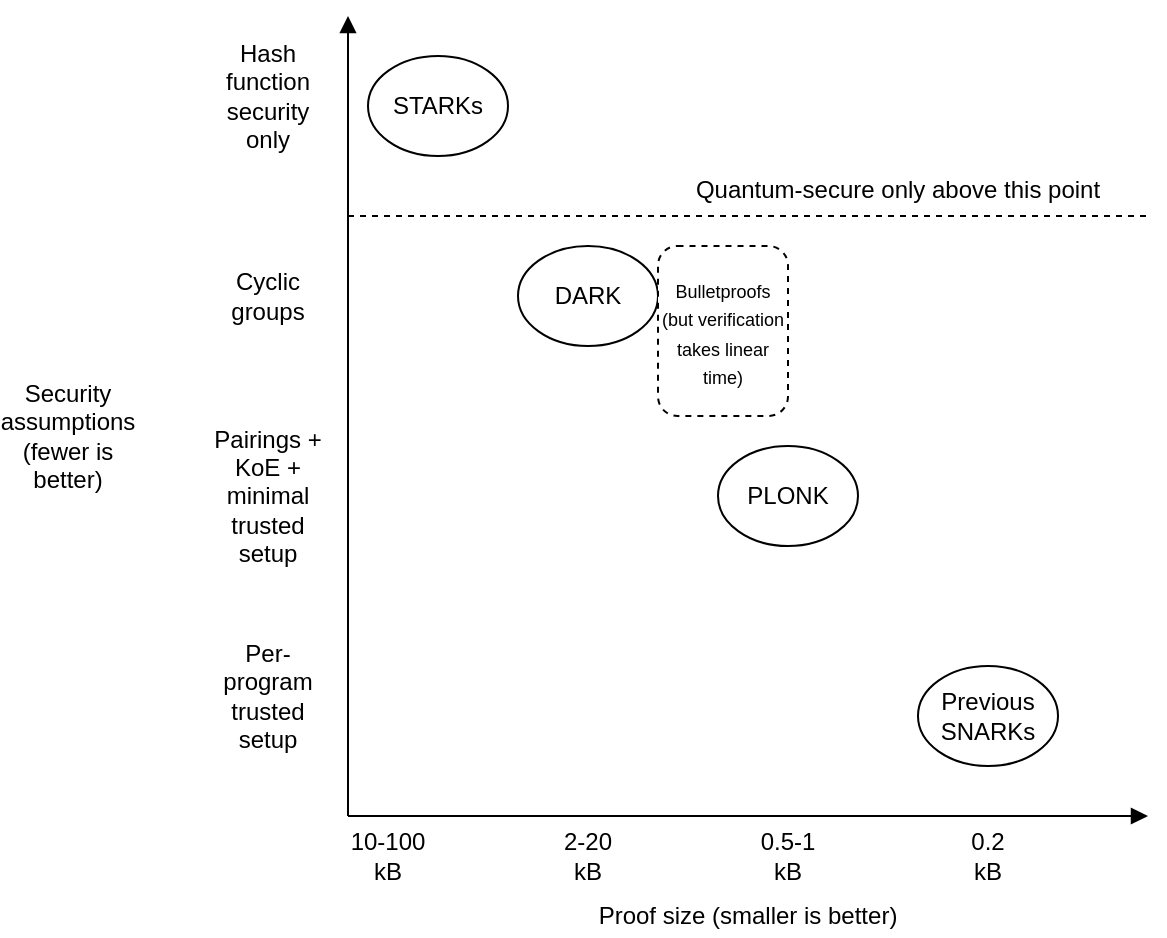 <mxfile version="11.2.8" type="device" pages="1"><diagram id="gIrV8GLKtmVomWGqO2Da" name="Page-1"><mxGraphModel dx="2207" dy="805" grid="1" gridSize="10" guides="1" tooltips="1" connect="1" arrows="1" fold="1" page="1" pageScale="1" pageWidth="850" pageHeight="1100" math="0" shadow="0"><root><mxCell id="0"/><mxCell id="1" parent="0"/><mxCell id="wXhcZGyTO70m-8iJY5Hb-1" value="" style="endArrow=none;html=1;startArrow=block;startFill=1;" edge="1" parent="1"><mxGeometry width="50" height="50" relative="1" as="geometry"><mxPoint x="160" y="80" as="sourcePoint"/><mxPoint x="160" y="480" as="targetPoint"/></mxGeometry></mxCell><mxCell id="wXhcZGyTO70m-8iJY5Hb-2" value="" style="endArrow=block;html=1;endFill=1;" edge="1" parent="1"><mxGeometry width="50" height="50" relative="1" as="geometry"><mxPoint x="160" y="480" as="sourcePoint"/><mxPoint x="560" y="480" as="targetPoint"/></mxGeometry></mxCell><mxCell id="wXhcZGyTO70m-8iJY5Hb-3" value="Proof size (smaller is better)" style="text;html=1;strokeColor=none;fillColor=none;align=center;verticalAlign=middle;whiteSpace=wrap;rounded=0;" vertex="1" parent="1"><mxGeometry x="160" y="520" width="400" height="20" as="geometry"/></mxCell><mxCell id="wXhcZGyTO70m-8iJY5Hb-4" value="10-100 kB" style="text;html=1;strokeColor=none;fillColor=none;align=center;verticalAlign=middle;whiteSpace=wrap;rounded=0;" vertex="1" parent="1"><mxGeometry x="160" y="490" width="40" height="20" as="geometry"/></mxCell><mxCell id="wXhcZGyTO70m-8iJY5Hb-5" value="2-20 kB" style="text;html=1;strokeColor=none;fillColor=none;align=center;verticalAlign=middle;whiteSpace=wrap;rounded=0;" vertex="1" parent="1"><mxGeometry x="260" y="490" width="40" height="20" as="geometry"/></mxCell><mxCell id="wXhcZGyTO70m-8iJY5Hb-6" value="&lt;div&gt;0.5-1&lt;/div&gt;&lt;div&gt;kB&lt;br&gt;&lt;/div&gt;" style="text;html=1;strokeColor=none;fillColor=none;align=center;verticalAlign=middle;whiteSpace=wrap;rounded=0;" vertex="1" parent="1"><mxGeometry x="360" y="490" width="40" height="20" as="geometry"/></mxCell><mxCell id="wXhcZGyTO70m-8iJY5Hb-8" value="&lt;div&gt;0.2&lt;/div&gt;&lt;div&gt;kB&lt;br&gt;&lt;/div&gt;" style="text;html=1;strokeColor=none;fillColor=none;align=center;verticalAlign=middle;whiteSpace=wrap;rounded=0;" vertex="1" parent="1"><mxGeometry x="460" y="490" width="40" height="20" as="geometry"/></mxCell><mxCell id="wXhcZGyTO70m-8iJY5Hb-9" value="Security assumptions (fewer is better)" style="text;html=1;strokeColor=none;fillColor=none;align=center;verticalAlign=middle;whiteSpace=wrap;rounded=0;" vertex="1" parent="1"><mxGeometry y="280" width="40" height="20" as="geometry"/></mxCell><mxCell id="wXhcZGyTO70m-8iJY5Hb-10" value="Hash function security only" style="text;html=1;strokeColor=none;fillColor=none;align=center;verticalAlign=middle;whiteSpace=wrap;rounded=0;" vertex="1" parent="1"><mxGeometry x="100" y="110" width="40" height="20" as="geometry"/></mxCell><mxCell id="wXhcZGyTO70m-8iJY5Hb-11" value="&lt;div&gt;Cyclic&lt;/div&gt;&lt;div&gt;groups&lt;br&gt;&lt;/div&gt;" style="text;html=1;strokeColor=none;fillColor=none;align=center;verticalAlign=middle;whiteSpace=wrap;rounded=0;" vertex="1" parent="1"><mxGeometry x="100" y="210" width="40" height="20" as="geometry"/></mxCell><mxCell id="wXhcZGyTO70m-8iJY5Hb-12" value="&lt;div&gt;Pairings + KoE + minimal trusted setup&lt;/div&gt;" style="text;html=1;strokeColor=none;fillColor=none;align=center;verticalAlign=middle;whiteSpace=wrap;rounded=0;" vertex="1" parent="1"><mxGeometry x="90" y="310" width="60" height="20" as="geometry"/></mxCell><mxCell id="wXhcZGyTO70m-8iJY5Hb-13" value="&lt;div&gt;Per-program&lt;/div&gt;&lt;div&gt;trusted&lt;/div&gt;&lt;div&gt;setup&lt;br&gt;&lt;/div&gt;" style="text;html=1;strokeColor=none;fillColor=none;align=center;verticalAlign=middle;whiteSpace=wrap;rounded=0;" vertex="1" parent="1"><mxGeometry x="90" y="410" width="60" height="20" as="geometry"/></mxCell><mxCell id="wXhcZGyTO70m-8iJY5Hb-15" value="STARKs" style="ellipse;whiteSpace=wrap;html=1;" vertex="1" parent="1"><mxGeometry x="170" y="100" width="70" height="50" as="geometry"/></mxCell><mxCell id="wXhcZGyTO70m-8iJY5Hb-16" value="DARK" style="ellipse;whiteSpace=wrap;html=1;" vertex="1" parent="1"><mxGeometry x="245" y="195" width="70" height="50" as="geometry"/></mxCell><mxCell id="wXhcZGyTO70m-8iJY5Hb-18" value="PLONK" style="ellipse;whiteSpace=wrap;html=1;" vertex="1" parent="1"><mxGeometry x="345" y="295" width="70" height="50" as="geometry"/></mxCell><mxCell id="wXhcZGyTO70m-8iJY5Hb-19" value="&lt;div&gt;Previous&lt;/div&gt;&lt;div&gt;SNARKs&lt;br&gt;&lt;/div&gt;" style="ellipse;whiteSpace=wrap;html=1;" vertex="1" parent="1"><mxGeometry x="445" y="405" width="70" height="50" as="geometry"/></mxCell><mxCell id="wXhcZGyTO70m-8iJY5Hb-20" value="" style="endArrow=none;dashed=1;html=1;" edge="1" parent="1"><mxGeometry width="50" height="50" relative="1" as="geometry"><mxPoint x="160" y="180" as="sourcePoint"/><mxPoint x="560" y="180" as="targetPoint"/></mxGeometry></mxCell><mxCell id="wXhcZGyTO70m-8iJY5Hb-21" value="Quantum-secure only above this point" style="text;html=1;strokeColor=none;fillColor=none;align=center;verticalAlign=middle;whiteSpace=wrap;rounded=0;" vertex="1" parent="1"><mxGeometry x="310" y="157" width="250" height="20" as="geometry"/></mxCell><mxCell id="wXhcZGyTO70m-8iJY5Hb-25" value="&lt;font style=&quot;font-size: 9px&quot;&gt;Bulletproofs (but verification takes linear time)&lt;br&gt;&lt;/font&gt;" style="rounded=1;whiteSpace=wrap;html=1;dashed=1;" vertex="1" parent="1"><mxGeometry x="315" y="195" width="65" height="85" as="geometry"/></mxCell></root></mxGraphModel></diagram></mxfile>